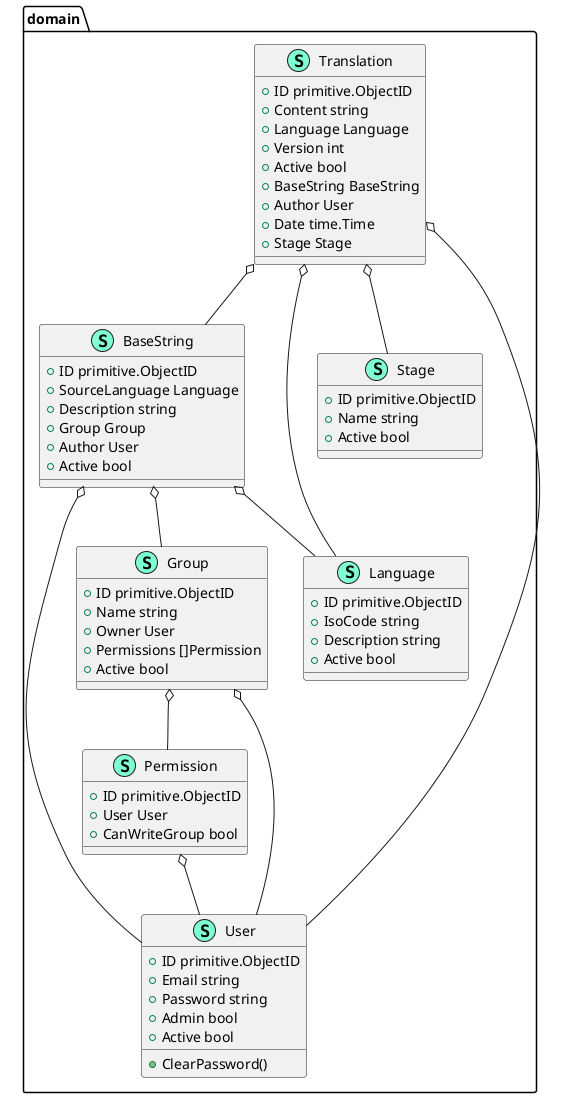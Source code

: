 @startuml
namespace domain {
    class BaseString << (S,Aquamarine) >> {
        + ID primitive.ObjectID
        + SourceLanguage Language
        + Description string
        + Group Group
        + Author User
        + Active bool

    }
    class Group << (S,Aquamarine) >> {
        + ID primitive.ObjectID
        + Name string
        + Owner User
        + Permissions []Permission
        + Active bool

    }
    class Language << (S,Aquamarine) >> {
        + ID primitive.ObjectID
        + IsoCode string
        + Description string
        + Active bool

    }
    class Permission << (S,Aquamarine) >> {
        + ID primitive.ObjectID
        + User User
        + CanWriteGroup bool

    }
    class Stage << (S,Aquamarine) >> {
        + ID primitive.ObjectID
        + Name string
        + Active bool

    }
    class Translation << (S,Aquamarine) >> {
        + ID primitive.ObjectID
        + Content string
        + Language Language
        + Version int
        + Active bool
        + BaseString BaseString
        + Author User
        + Date time.Time
        + Stage Stage

    }
    class User << (S,Aquamarine) >> {
        + ID primitive.ObjectID
        + Email string
        + Password string
        + Admin bool
        + Active bool

        + ClearPassword() 

    }
}


"domain.BaseString" o-- "domain.Group"
"domain.BaseString" o-- "domain.Language"
"domain.BaseString" o-- "domain.User"
"domain.Group" o-- "domain.Permission"
"domain.Group" o-- "domain.User"
"domain.Permission" o-- "domain.User"
"domain.Translation" o-- "domain.BaseString"
"domain.Translation" o-- "domain.Language"
"domain.Translation" o-- "domain.Stage"
"domain.Translation" o-- "domain.User"

@enduml
